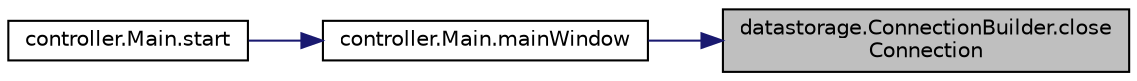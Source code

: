 digraph "datastorage.ConnectionBuilder.closeConnection"
{
 // LATEX_PDF_SIZE
  edge [fontname="Helvetica",fontsize="10",labelfontname="Helvetica",labelfontsize="10"];
  node [fontname="Helvetica",fontsize="10",shape=record];
  rankdir="RL";
  Node1 [label="datastorage.ConnectionBuilder.close\lConnection",height=0.2,width=0.4,color="black", fillcolor="grey75", style="filled", fontcolor="black",tooltip=" "];
  Node1 -> Node2 [dir="back",color="midnightblue",fontsize="10",style="solid",fontname="Helvetica"];
  Node2 [label="controller.Main.mainWindow",height=0.2,width=0.4,color="black", fillcolor="white", style="filled",URL="$classcontroller_1_1_main.html#a63119906ad578b75a2fe9a94e43387eb",tooltip=" "];
  Node2 -> Node3 [dir="back",color="midnightblue",fontsize="10",style="solid",fontname="Helvetica"];
  Node3 [label="controller.Main.start",height=0.2,width=0.4,color="black", fillcolor="white", style="filled",URL="$classcontroller_1_1_main.html#a03f8d256c33af852d2a1534aefaec84b",tooltip=" "];
}
